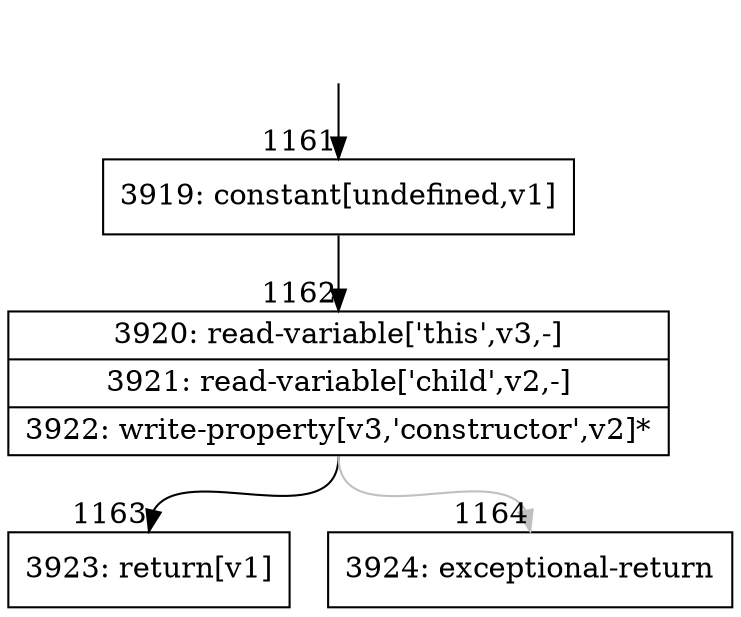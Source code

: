 digraph {
rankdir="TD"
BB_entry102[shape=none,label=""];
BB_entry102 -> BB1161 [tailport=s, headport=n, headlabel="    1161"]
BB1161 [shape=record label="{3919: constant[undefined,v1]}" ] 
BB1161 -> BB1162 [tailport=s, headport=n, headlabel="      1162"]
BB1162 [shape=record label="{3920: read-variable['this',v3,-]|3921: read-variable['child',v2,-]|3922: write-property[v3,'constructor',v2]*}" ] 
BB1162 -> BB1163 [tailport=s, headport=n, headlabel="      1163"]
BB1162 -> BB1164 [tailport=s, headport=n, color=gray, headlabel="      1164"]
BB1163 [shape=record label="{3923: return[v1]}" ] 
BB1164 [shape=record label="{3924: exceptional-return}" ] 
//#$~ 1059
}
